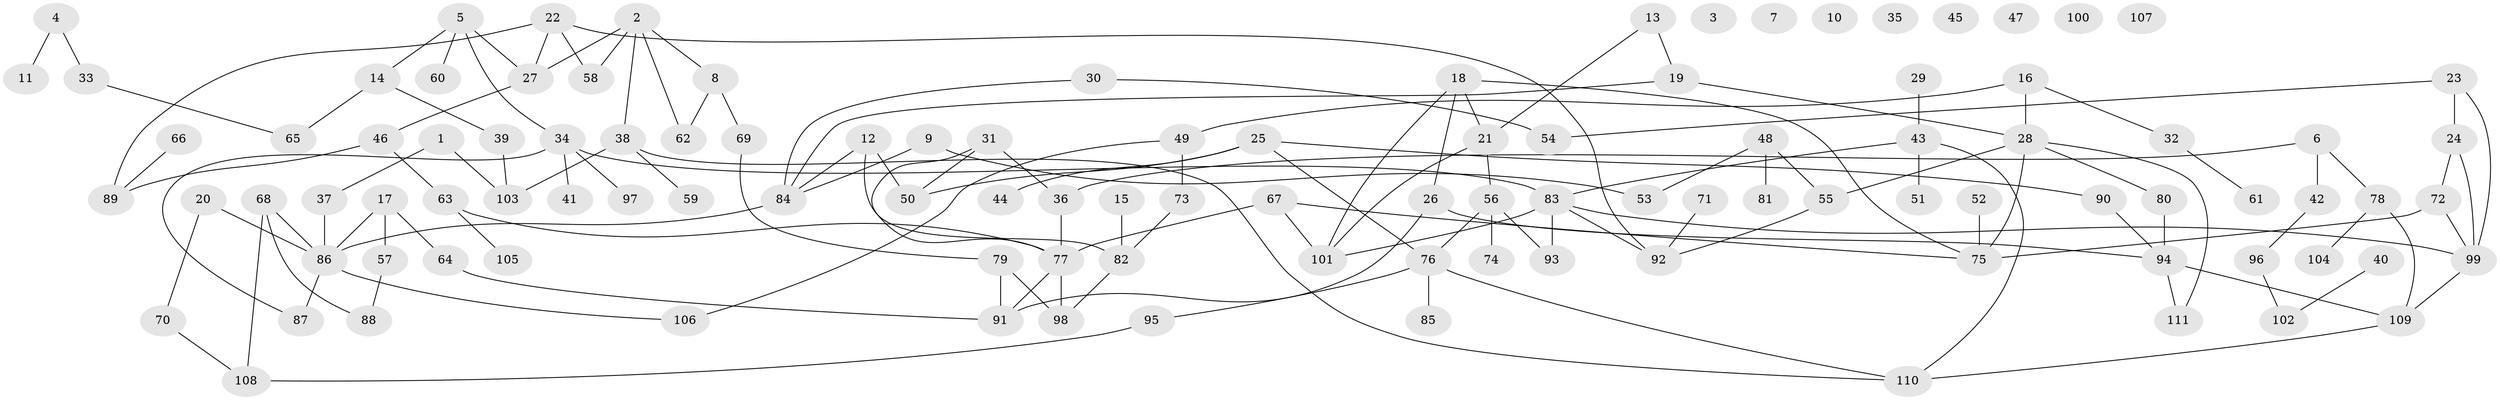 // coarse degree distribution, {4: 0.21818181818181817, 0: 0.14545454545454545, 3: 0.09090909090909091, 2: 0.2545454545454545, 1: 0.18181818181818182, 5: 0.01818181818181818, 10: 0.01818181818181818, 9: 0.01818181818181818, 6: 0.03636363636363636, 7: 0.01818181818181818}
// Generated by graph-tools (version 1.1) at 2025/43/03/04/25 21:43:45]
// undirected, 111 vertices, 141 edges
graph export_dot {
graph [start="1"]
  node [color=gray90,style=filled];
  1;
  2;
  3;
  4;
  5;
  6;
  7;
  8;
  9;
  10;
  11;
  12;
  13;
  14;
  15;
  16;
  17;
  18;
  19;
  20;
  21;
  22;
  23;
  24;
  25;
  26;
  27;
  28;
  29;
  30;
  31;
  32;
  33;
  34;
  35;
  36;
  37;
  38;
  39;
  40;
  41;
  42;
  43;
  44;
  45;
  46;
  47;
  48;
  49;
  50;
  51;
  52;
  53;
  54;
  55;
  56;
  57;
  58;
  59;
  60;
  61;
  62;
  63;
  64;
  65;
  66;
  67;
  68;
  69;
  70;
  71;
  72;
  73;
  74;
  75;
  76;
  77;
  78;
  79;
  80;
  81;
  82;
  83;
  84;
  85;
  86;
  87;
  88;
  89;
  90;
  91;
  92;
  93;
  94;
  95;
  96;
  97;
  98;
  99;
  100;
  101;
  102;
  103;
  104;
  105;
  106;
  107;
  108;
  109;
  110;
  111;
  1 -- 37;
  1 -- 103;
  2 -- 8;
  2 -- 27;
  2 -- 38;
  2 -- 58;
  2 -- 62;
  4 -- 11;
  4 -- 33;
  5 -- 14;
  5 -- 27;
  5 -- 34;
  5 -- 60;
  6 -- 36;
  6 -- 42;
  6 -- 78;
  8 -- 62;
  8 -- 69;
  9 -- 53;
  9 -- 84;
  12 -- 50;
  12 -- 82;
  12 -- 84;
  13 -- 19;
  13 -- 21;
  14 -- 39;
  14 -- 65;
  15 -- 82;
  16 -- 28;
  16 -- 32;
  16 -- 49;
  17 -- 57;
  17 -- 64;
  17 -- 86;
  18 -- 21;
  18 -- 26;
  18 -- 75;
  18 -- 101;
  19 -- 28;
  19 -- 84;
  20 -- 70;
  20 -- 86;
  21 -- 56;
  21 -- 101;
  22 -- 27;
  22 -- 58;
  22 -- 89;
  22 -- 92;
  23 -- 24;
  23 -- 54;
  23 -- 99;
  24 -- 72;
  24 -- 99;
  25 -- 44;
  25 -- 50;
  25 -- 76;
  25 -- 90;
  26 -- 91;
  26 -- 94;
  27 -- 46;
  28 -- 55;
  28 -- 75;
  28 -- 80;
  28 -- 111;
  29 -- 43;
  30 -- 54;
  30 -- 84;
  31 -- 36;
  31 -- 50;
  31 -- 77;
  32 -- 61;
  33 -- 65;
  34 -- 41;
  34 -- 83;
  34 -- 87;
  34 -- 97;
  36 -- 77;
  37 -- 86;
  38 -- 59;
  38 -- 103;
  38 -- 110;
  39 -- 103;
  40 -- 102;
  42 -- 96;
  43 -- 51;
  43 -- 83;
  43 -- 110;
  46 -- 63;
  46 -- 89;
  48 -- 53;
  48 -- 55;
  48 -- 81;
  49 -- 73;
  49 -- 106;
  52 -- 75;
  55 -- 92;
  56 -- 74;
  56 -- 76;
  56 -- 93;
  57 -- 88;
  63 -- 77;
  63 -- 105;
  64 -- 91;
  66 -- 89;
  67 -- 75;
  67 -- 77;
  67 -- 101;
  68 -- 86;
  68 -- 88;
  68 -- 108;
  69 -- 79;
  70 -- 108;
  71 -- 92;
  72 -- 75;
  72 -- 99;
  73 -- 82;
  76 -- 85;
  76 -- 95;
  76 -- 110;
  77 -- 91;
  77 -- 98;
  78 -- 104;
  78 -- 109;
  79 -- 91;
  79 -- 98;
  80 -- 94;
  82 -- 98;
  83 -- 92;
  83 -- 93;
  83 -- 99;
  83 -- 101;
  84 -- 86;
  86 -- 87;
  86 -- 106;
  90 -- 94;
  94 -- 109;
  94 -- 111;
  95 -- 108;
  96 -- 102;
  99 -- 109;
  109 -- 110;
}
